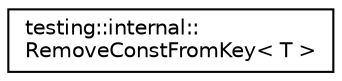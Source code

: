 digraph "Graphical Class Hierarchy"
{
 // INTERACTIVE_SVG=YES
 // LATEX_PDF_SIZE
  edge [fontname="Helvetica",fontsize="10",labelfontname="Helvetica",labelfontsize="10"];
  node [fontname="Helvetica",fontsize="10",shape=record];
  rankdir="LR";
  Node0 [label="testing::internal::\lRemoveConstFromKey\< T \>",height=0.2,width=0.4,color="black", fillcolor="white", style="filled",URL="$da/df8/structtesting_1_1internal_1_1_remove_const_from_key.html",tooltip=" "];
}
